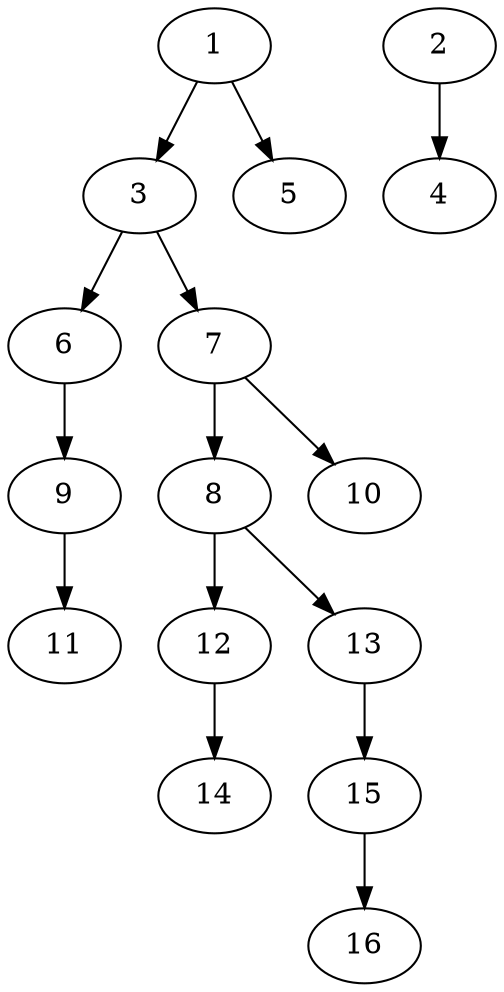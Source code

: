 // DAG (tier=1-easy, mode=data, n=16, ccr=0.332, fat=0.424, density=0.230, regular=0.697, jump=0.015, mindata=1048576, maxdata=8388608)
// DAG automatically generated by daggen at Sun Aug 24 16:33:33 2025
// /home/ermia/Project/Environments/daggen/bin/daggen --dot --ccr 0.332 --fat 0.424 --regular 0.697 --density 0.230 --jump 0.015 --mindata 1048576 --maxdata 8388608 -n 16 
digraph G {
  1 [size="332432344671584256000", alpha="0.19", expect_size="166216172335792128000"]
  1 -> 3 [size ="383906532556800"]
  1 -> 5 [size ="383906532556800"]
  2 [size="320229835010056384", alpha="0.03", expect_size="160114917505028192"]
  2 -> 4 [size ="269399214784512"]
  3 [size="88078358520266752000", alpha="0.11", expect_size="44039179260133376000"]
  3 -> 6 [size ="158368740147200"]
  3 -> 7 [size ="158368740147200"]
  4 [size="1410418878515128", alpha="0.14", expect_size="705209439257564"]
  5 [size="8147447408807006", alpha="0.03", expect_size="4073723704403503"]
  6 [size="21762651713849036", alpha="0.05", expect_size="10881325856924518"]
  6 -> 9 [size ="559656250376192"]
  7 [size="12352720580633194", alpha="0.04", expect_size="6176360290316597"]
  7 -> 8 [size ="248705659699200"]
  7 -> 10 [size ="248705659699200"]
  8 [size="5063562273559680", alpha="0.02", expect_size="2531781136779840"]
  8 -> 12 [size ="89369679495168"]
  8 -> 13 [size ="89369679495168"]
  9 [size="60025435986536880", alpha="0.02", expect_size="30012717993268440"]
  9 -> 11 [size ="158952453046272"]
  10 [size="235993497764008736", alpha="0.16", expect_size="117996748882004368"]
  11 [size="888022721725945", alpha="0.10", expect_size="444011360862972"]
  12 [size="242837160232911360", alpha="0.06", expect_size="121418580116455680"]
  12 -> 14 [size ="120812942131200"]
  13 [size="194215850680395904", alpha="0.17", expect_size="97107925340197952"]
  13 -> 15 [size ="425255449395200"]
  14 [size="401794691039864000", alpha="0.04", expect_size="200897345519932000"]
  15 [size="34171700199729135616", alpha="0.12", expect_size="17085850099864567808"]
  15 -> 16 [size ="84243107545088"]
  16 [size="2664113191463782", alpha="0.02", expect_size="1332056595731891"]
}